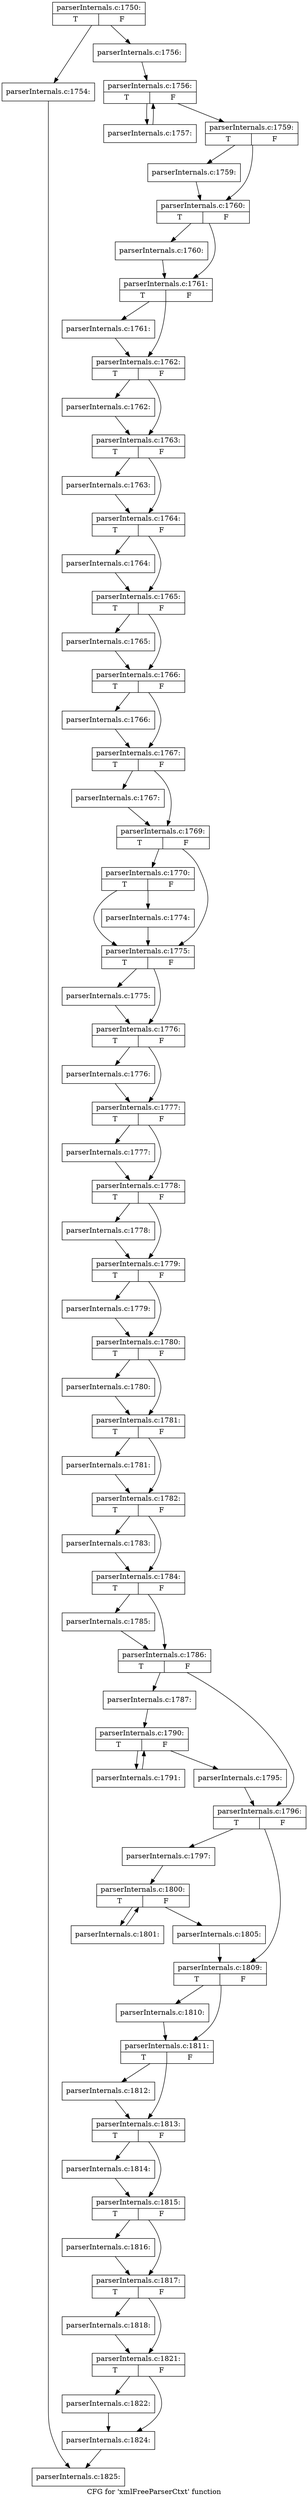 digraph "CFG for 'xmlFreeParserCtxt' function" {
	label="CFG for 'xmlFreeParserCtxt' function";

	Node0x3c7f7d0 [shape=record,label="{parserInternals.c:1750:|{<s0>T|<s1>F}}"];
	Node0x3c7f7d0 -> Node0x3c86520;
	Node0x3c7f7d0 -> Node0x3c86570;
	Node0x3c86520 [shape=record,label="{parserInternals.c:1754:}"];
	Node0x3c86520 -> Node0x3c7f930;
	Node0x3c86570 [shape=record,label="{parserInternals.c:1756:}"];
	Node0x3c86570 -> Node0x3c87070;
	Node0x3c87070 [shape=record,label="{parserInternals.c:1756:|{<s0>T|<s1>F}}"];
	Node0x3c87070 -> Node0x3c87490;
	Node0x3c87070 -> Node0x3c87220;
	Node0x3c87490 [shape=record,label="{parserInternals.c:1757:}"];
	Node0x3c87490 -> Node0x3c87070;
	Node0x3c87220 [shape=record,label="{parserInternals.c:1759:|{<s0>T|<s1>F}}"];
	Node0x3c87220 -> Node0x3c877c0;
	Node0x3c87220 -> Node0x3c87810;
	Node0x3c877c0 [shape=record,label="{parserInternals.c:1759:}"];
	Node0x3c877c0 -> Node0x3c87810;
	Node0x3c87810 [shape=record,label="{parserInternals.c:1760:|{<s0>T|<s1>F}}"];
	Node0x3c87810 -> Node0x3c88000;
	Node0x3c87810 -> Node0x3c88050;
	Node0x3c88000 [shape=record,label="{parserInternals.c:1760:}"];
	Node0x3c88000 -> Node0x3c88050;
	Node0x3c88050 [shape=record,label="{parserInternals.c:1761:|{<s0>T|<s1>F}}"];
	Node0x3c88050 -> Node0x3c88870;
	Node0x3c88050 -> Node0x3c888c0;
	Node0x3c88870 [shape=record,label="{parserInternals.c:1761:}"];
	Node0x3c88870 -> Node0x3c888c0;
	Node0x3c888c0 [shape=record,label="{parserInternals.c:1762:|{<s0>T|<s1>F}}"];
	Node0x3c888c0 -> Node0x3c89120;
	Node0x3c888c0 -> Node0x3c89170;
	Node0x3c89120 [shape=record,label="{parserInternals.c:1762:}"];
	Node0x3c89120 -> Node0x3c89170;
	Node0x3c89170 [shape=record,label="{parserInternals.c:1763:|{<s0>T|<s1>F}}"];
	Node0x3c89170 -> Node0x3c899d0;
	Node0x3c89170 -> Node0x3c89a20;
	Node0x3c899d0 [shape=record,label="{parserInternals.c:1763:}"];
	Node0x3c899d0 -> Node0x3c89a20;
	Node0x3c89a20 [shape=record,label="{parserInternals.c:1764:|{<s0>T|<s1>F}}"];
	Node0x3c89a20 -> Node0x3c8a210;
	Node0x3c89a20 -> Node0x3c8a260;
	Node0x3c8a210 [shape=record,label="{parserInternals.c:1764:}"];
	Node0x3c8a210 -> Node0x3c8a260;
	Node0x3c8a260 [shape=record,label="{parserInternals.c:1765:|{<s0>T|<s1>F}}"];
	Node0x3c8a260 -> Node0x3c8aa20;
	Node0x3c8a260 -> Node0x3c8aa70;
	Node0x3c8aa20 [shape=record,label="{parserInternals.c:1765:}"];
	Node0x3c8aa20 -> Node0x3c8aa70;
	Node0x3c8aa70 [shape=record,label="{parserInternals.c:1766:|{<s0>T|<s1>F}}"];
	Node0x3c8aa70 -> Node0x3c8b230;
	Node0x3c8aa70 -> Node0x3c8b280;
	Node0x3c8b230 [shape=record,label="{parserInternals.c:1766:}"];
	Node0x3c8b230 -> Node0x3c8b280;
	Node0x3c8b280 [shape=record,label="{parserInternals.c:1767:|{<s0>T|<s1>F}}"];
	Node0x3c8b280 -> Node0x3c8ba80;
	Node0x3c8b280 -> Node0x3c8bad0;
	Node0x3c8ba80 [shape=record,label="{parserInternals.c:1767:}"];
	Node0x3c8ba80 -> Node0x3c8bad0;
	Node0x3c8bad0 [shape=record,label="{parserInternals.c:1769:|{<s0>T|<s1>F}}"];
	Node0x3c8bad0 -> Node0x3c8c370;
	Node0x3c8bad0 -> Node0x3c8c320;
	Node0x3c8c370 [shape=record,label="{parserInternals.c:1770:|{<s0>T|<s1>F}}"];
	Node0x3c8c370 -> Node0x3c8c2d0;
	Node0x3c8c370 -> Node0x3c8c320;
	Node0x3c8c2d0 [shape=record,label="{parserInternals.c:1774:}"];
	Node0x3c8c2d0 -> Node0x3c8c320;
	Node0x3c8c320 [shape=record,label="{parserInternals.c:1775:|{<s0>T|<s1>F}}"];
	Node0x3c8c320 -> Node0x3c8d6d0;
	Node0x3c8c320 -> Node0x3c8dde0;
	Node0x3c8d6d0 [shape=record,label="{parserInternals.c:1775:}"];
	Node0x3c8d6d0 -> Node0x3c8dde0;
	Node0x3c8dde0 [shape=record,label="{parserInternals.c:1776:|{<s0>T|<s1>F}}"];
	Node0x3c8dde0 -> Node0x3c8e3c0;
	Node0x3c8dde0 -> Node0x3c8e410;
	Node0x3c8e3c0 [shape=record,label="{parserInternals.c:1776:}"];
	Node0x3c8e3c0 -> Node0x3c8e410;
	Node0x3c8e410 [shape=record,label="{parserInternals.c:1777:|{<s0>T|<s1>F}}"];
	Node0x3c8e410 -> Node0x3c8ed60;
	Node0x3c8e410 -> Node0x3c8edb0;
	Node0x3c8ed60 [shape=record,label="{parserInternals.c:1777:}"];
	Node0x3c8ed60 -> Node0x3c8edb0;
	Node0x3c8edb0 [shape=record,label="{parserInternals.c:1778:|{<s0>T|<s1>F}}"];
	Node0x3c8edb0 -> Node0x3c8f590;
	Node0x3c8edb0 -> Node0x3c8f5e0;
	Node0x3c8f590 [shape=record,label="{parserInternals.c:1778:}"];
	Node0x3c8f590 -> Node0x3c8f5e0;
	Node0x3c8f5e0 [shape=record,label="{parserInternals.c:1779:|{<s0>T|<s1>F}}"];
	Node0x3c8f5e0 -> Node0x3c8fd80;
	Node0x3c8f5e0 -> Node0x3c90150;
	Node0x3c8fd80 [shape=record,label="{parserInternals.c:1779:}"];
	Node0x3c8fd80 -> Node0x3c90150;
	Node0x3c90150 [shape=record,label="{parserInternals.c:1780:|{<s0>T|<s1>F}}"];
	Node0x3c90150 -> Node0x3c90790;
	Node0x3c90150 -> Node0x3c907e0;
	Node0x3c90790 [shape=record,label="{parserInternals.c:1780:}"];
	Node0x3c90790 -> Node0x3c907e0;
	Node0x3c907e0 [shape=record,label="{parserInternals.c:1781:|{<s0>T|<s1>F}}"];
	Node0x3c907e0 -> Node0x3c90f00;
	Node0x3c907e0 -> Node0x3c90f50;
	Node0x3c90f00 [shape=record,label="{parserInternals.c:1781:}"];
	Node0x3c90f00 -> Node0x3c90f50;
	Node0x3c90f50 [shape=record,label="{parserInternals.c:1782:|{<s0>T|<s1>F}}"];
	Node0x3c90f50 -> Node0x3c91700;
	Node0x3c90f50 -> Node0x3c91750;
	Node0x3c91700 [shape=record,label="{parserInternals.c:1783:}"];
	Node0x3c91700 -> Node0x3c91750;
	Node0x3c91750 [shape=record,label="{parserInternals.c:1784:|{<s0>T|<s1>F}}"];
	Node0x3c91750 -> Node0x3c92140;
	Node0x3c91750 -> Node0x3c92700;
	Node0x3c92140 [shape=record,label="{parserInternals.c:1785:}"];
	Node0x3c92140 -> Node0x3c92700;
	Node0x3c92700 [shape=record,label="{parserInternals.c:1786:|{<s0>T|<s1>F}}"];
	Node0x3c92700 -> Node0x3c92c90;
	Node0x3c92700 -> Node0x3c92ce0;
	Node0x3c92c90 [shape=record,label="{parserInternals.c:1787:}"];
	Node0x3c92c90 -> Node0x3c93860;
	Node0x3c93860 [shape=record,label="{parserInternals.c:1790:|{<s0>T|<s1>F}}"];
	Node0x3c93860 -> Node0x3c93c50;
	Node0x3c93860 -> Node0x3c93a40;
	Node0x3c93c50 [shape=record,label="{parserInternals.c:1791:}"];
	Node0x3c93c50 -> Node0x3c93860;
	Node0x3c93a40 [shape=record,label="{parserInternals.c:1795:}"];
	Node0x3c93a40 -> Node0x3c92ce0;
	Node0x3c92ce0 [shape=record,label="{parserInternals.c:1796:|{<s0>T|<s1>F}}"];
	Node0x3c92ce0 -> Node0x3c94480;
	Node0x3c92ce0 -> Node0x3c944d0;
	Node0x3c94480 [shape=record,label="{parserInternals.c:1797:}"];
	Node0x3c94480 -> Node0x3c95080;
	Node0x3c95080 [shape=record,label="{parserInternals.c:1800:|{<s0>T|<s1>F}}"];
	Node0x3c95080 -> Node0x3c95470;
	Node0x3c95080 -> Node0x3c95260;
	Node0x3c95470 [shape=record,label="{parserInternals.c:1801:}"];
	Node0x3c95470 -> Node0x3c95080;
	Node0x3c95260 [shape=record,label="{parserInternals.c:1805:}"];
	Node0x3c95260 -> Node0x3c944d0;
	Node0x3c944d0 [shape=record,label="{parserInternals.c:1809:|{<s0>T|<s1>F}}"];
	Node0x3c944d0 -> Node0x3c95ca0;
	Node0x3c944d0 -> Node0x3c95cf0;
	Node0x3c95ca0 [shape=record,label="{parserInternals.c:1810:}"];
	Node0x3c95ca0 -> Node0x3c95cf0;
	Node0x3c95cf0 [shape=record,label="{parserInternals.c:1811:|{<s0>T|<s1>F}}"];
	Node0x3c95cf0 -> Node0x3c965e0;
	Node0x3c95cf0 -> Node0x3c96630;
	Node0x3c965e0 [shape=record,label="{parserInternals.c:1812:}"];
	Node0x3c965e0 -> Node0x3c96630;
	Node0x3c96630 [shape=record,label="{parserInternals.c:1813:|{<s0>T|<s1>F}}"];
	Node0x3c96630 -> Node0x3c96f20;
	Node0x3c96630 -> Node0x3c96f70;
	Node0x3c96f20 [shape=record,label="{parserInternals.c:1814:}"];
	Node0x3c96f20 -> Node0x3c96f70;
	Node0x3c96f70 [shape=record,label="{parserInternals.c:1815:|{<s0>T|<s1>F}}"];
	Node0x3c96f70 -> Node0x3c97860;
	Node0x3c96f70 -> Node0x3c978b0;
	Node0x3c97860 [shape=record,label="{parserInternals.c:1816:}"];
	Node0x3c97860 -> Node0x3c978b0;
	Node0x3c978b0 [shape=record,label="{parserInternals.c:1817:|{<s0>T|<s1>F}}"];
	Node0x3c978b0 -> Node0x3c981a0;
	Node0x3c978b0 -> Node0x3c981f0;
	Node0x3c981a0 [shape=record,label="{parserInternals.c:1818:}"];
	Node0x3c981a0 -> Node0x3c981f0;
	Node0x3c981f0 [shape=record,label="{parserInternals.c:1821:|{<s0>T|<s1>F}}"];
	Node0x3c981f0 -> Node0x3c98ae0;
	Node0x3c981f0 -> Node0x3c98b30;
	Node0x3c98ae0 [shape=record,label="{parserInternals.c:1822:}"];
	Node0x3c98ae0 -> Node0x3c98b30;
	Node0x3c98b30 [shape=record,label="{parserInternals.c:1824:}"];
	Node0x3c98b30 -> Node0x3c7f930;
	Node0x3c7f930 [shape=record,label="{parserInternals.c:1825:}"];
}
